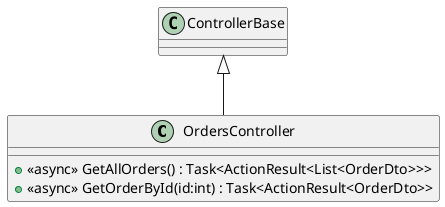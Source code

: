 @startuml
class OrdersController {
    + <<async>> GetAllOrders() : Task<ActionResult<List<OrderDto>>>
    + <<async>> GetOrderById(id:int) : Task<ActionResult<OrderDto>>
}
ControllerBase <|-- OrdersController
@enduml
